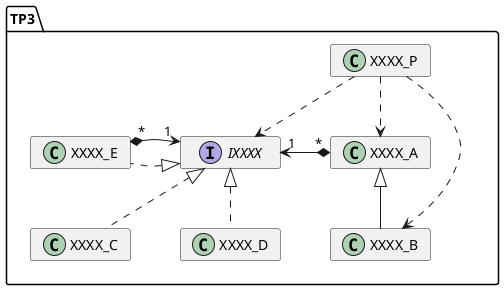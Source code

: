 @startuml general
hide empty members
skinparam nodesep 50
skinparam ranksep 60
hide empty members
skinparam minClassWidth 100

package TP3 {
    together {
        class XXXX_A {}
        class XXXX_B extends XXXX_A {}
    }
    together {
        interface IXXXX {}
        class XXXX_C implements IXXXX {}
        class XXXX_D implements IXXXX {}
        class XXXX_E implements IXXXX {}
    }
    XXXX_A "*" *-> "1" IXXXX
    XXXX_E "*" *-> "1" IXXXX
    XXXX_P ..> XXXX_A
    XXXX_P ..> XXXX_B
    XXXX_P ..> IXXXX
}
@enduml

